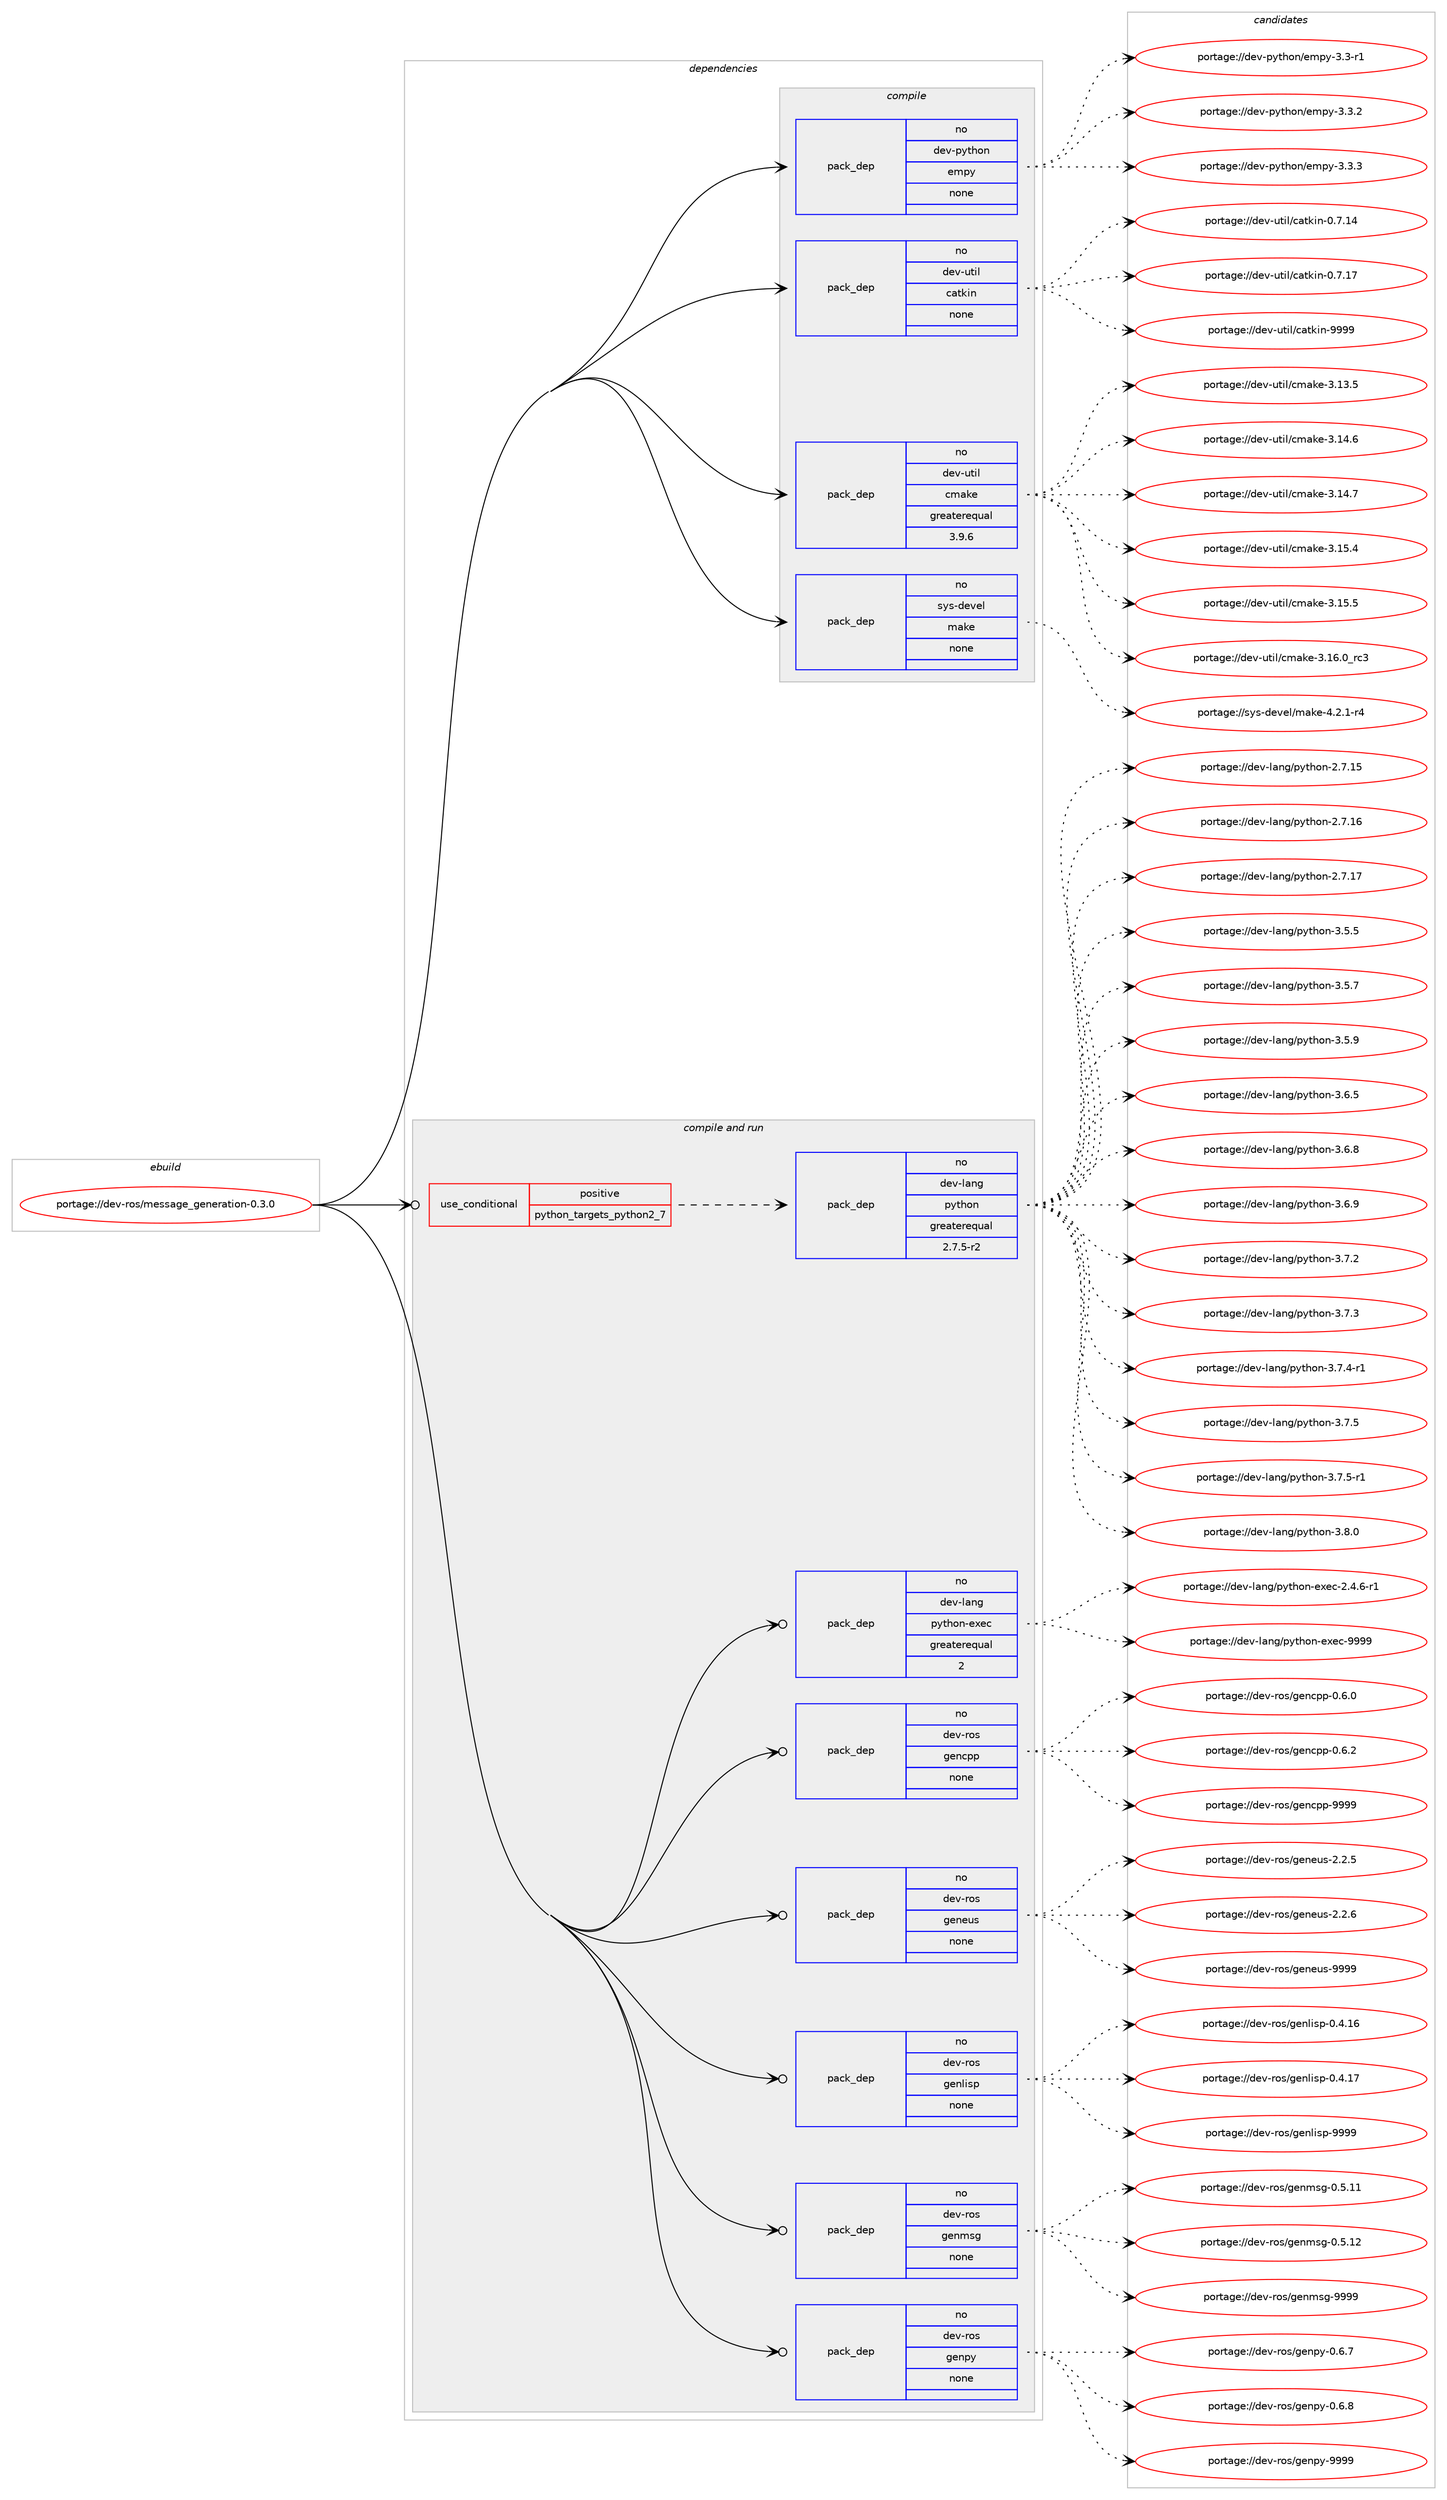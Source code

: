 digraph prolog {

# *************
# Graph options
# *************

newrank=true;
concentrate=true;
compound=true;
graph [rankdir=LR,fontname=Helvetica,fontsize=10,ranksep=1.5];#, ranksep=2.5, nodesep=0.2];
edge  [arrowhead=vee];
node  [fontname=Helvetica,fontsize=10];

# **********
# The ebuild
# **********

subgraph cluster_leftcol {
color=gray;
rank=same;
label=<<i>ebuild</i>>;
id [label="portage://dev-ros/message_generation-0.3.0", color=red, width=4, href="../dev-ros/message_generation-0.3.0.svg"];
}

# ****************
# The dependencies
# ****************

subgraph cluster_midcol {
color=gray;
label=<<i>dependencies</i>>;
subgraph cluster_compile {
fillcolor="#eeeeee";
style=filled;
label=<<i>compile</i>>;
subgraph pack144477 {
dependency191001 [label=<<TABLE BORDER="0" CELLBORDER="1" CELLSPACING="0" CELLPADDING="4" WIDTH="220"><TR><TD ROWSPAN="6" CELLPADDING="30">pack_dep</TD></TR><TR><TD WIDTH="110">no</TD></TR><TR><TD>dev-python</TD></TR><TR><TD>empy</TD></TR><TR><TD>none</TD></TR><TR><TD></TD></TR></TABLE>>, shape=none, color=blue];
}
id:e -> dependency191001:w [weight=20,style="solid",arrowhead="vee"];
subgraph pack144478 {
dependency191002 [label=<<TABLE BORDER="0" CELLBORDER="1" CELLSPACING="0" CELLPADDING="4" WIDTH="220"><TR><TD ROWSPAN="6" CELLPADDING="30">pack_dep</TD></TR><TR><TD WIDTH="110">no</TD></TR><TR><TD>dev-util</TD></TR><TR><TD>catkin</TD></TR><TR><TD>none</TD></TR><TR><TD></TD></TR></TABLE>>, shape=none, color=blue];
}
id:e -> dependency191002:w [weight=20,style="solid",arrowhead="vee"];
subgraph pack144479 {
dependency191003 [label=<<TABLE BORDER="0" CELLBORDER="1" CELLSPACING="0" CELLPADDING="4" WIDTH="220"><TR><TD ROWSPAN="6" CELLPADDING="30">pack_dep</TD></TR><TR><TD WIDTH="110">no</TD></TR><TR><TD>dev-util</TD></TR><TR><TD>cmake</TD></TR><TR><TD>greaterequal</TD></TR><TR><TD>3.9.6</TD></TR></TABLE>>, shape=none, color=blue];
}
id:e -> dependency191003:w [weight=20,style="solid",arrowhead="vee"];
subgraph pack144480 {
dependency191004 [label=<<TABLE BORDER="0" CELLBORDER="1" CELLSPACING="0" CELLPADDING="4" WIDTH="220"><TR><TD ROWSPAN="6" CELLPADDING="30">pack_dep</TD></TR><TR><TD WIDTH="110">no</TD></TR><TR><TD>sys-devel</TD></TR><TR><TD>make</TD></TR><TR><TD>none</TD></TR><TR><TD></TD></TR></TABLE>>, shape=none, color=blue];
}
id:e -> dependency191004:w [weight=20,style="solid",arrowhead="vee"];
}
subgraph cluster_compileandrun {
fillcolor="#eeeeee";
style=filled;
label=<<i>compile and run</i>>;
subgraph cond43094 {
dependency191005 [label=<<TABLE BORDER="0" CELLBORDER="1" CELLSPACING="0" CELLPADDING="4"><TR><TD ROWSPAN="3" CELLPADDING="10">use_conditional</TD></TR><TR><TD>positive</TD></TR><TR><TD>python_targets_python2_7</TD></TR></TABLE>>, shape=none, color=red];
subgraph pack144481 {
dependency191006 [label=<<TABLE BORDER="0" CELLBORDER="1" CELLSPACING="0" CELLPADDING="4" WIDTH="220"><TR><TD ROWSPAN="6" CELLPADDING="30">pack_dep</TD></TR><TR><TD WIDTH="110">no</TD></TR><TR><TD>dev-lang</TD></TR><TR><TD>python</TD></TR><TR><TD>greaterequal</TD></TR><TR><TD>2.7.5-r2</TD></TR></TABLE>>, shape=none, color=blue];
}
dependency191005:e -> dependency191006:w [weight=20,style="dashed",arrowhead="vee"];
}
id:e -> dependency191005:w [weight=20,style="solid",arrowhead="odotvee"];
subgraph pack144482 {
dependency191007 [label=<<TABLE BORDER="0" CELLBORDER="1" CELLSPACING="0" CELLPADDING="4" WIDTH="220"><TR><TD ROWSPAN="6" CELLPADDING="30">pack_dep</TD></TR><TR><TD WIDTH="110">no</TD></TR><TR><TD>dev-lang</TD></TR><TR><TD>python-exec</TD></TR><TR><TD>greaterequal</TD></TR><TR><TD>2</TD></TR></TABLE>>, shape=none, color=blue];
}
id:e -> dependency191007:w [weight=20,style="solid",arrowhead="odotvee"];
subgraph pack144483 {
dependency191008 [label=<<TABLE BORDER="0" CELLBORDER="1" CELLSPACING="0" CELLPADDING="4" WIDTH="220"><TR><TD ROWSPAN="6" CELLPADDING="30">pack_dep</TD></TR><TR><TD WIDTH="110">no</TD></TR><TR><TD>dev-ros</TD></TR><TR><TD>gencpp</TD></TR><TR><TD>none</TD></TR><TR><TD></TD></TR></TABLE>>, shape=none, color=blue];
}
id:e -> dependency191008:w [weight=20,style="solid",arrowhead="odotvee"];
subgraph pack144484 {
dependency191009 [label=<<TABLE BORDER="0" CELLBORDER="1" CELLSPACING="0" CELLPADDING="4" WIDTH="220"><TR><TD ROWSPAN="6" CELLPADDING="30">pack_dep</TD></TR><TR><TD WIDTH="110">no</TD></TR><TR><TD>dev-ros</TD></TR><TR><TD>geneus</TD></TR><TR><TD>none</TD></TR><TR><TD></TD></TR></TABLE>>, shape=none, color=blue];
}
id:e -> dependency191009:w [weight=20,style="solid",arrowhead="odotvee"];
subgraph pack144485 {
dependency191010 [label=<<TABLE BORDER="0" CELLBORDER="1" CELLSPACING="0" CELLPADDING="4" WIDTH="220"><TR><TD ROWSPAN="6" CELLPADDING="30">pack_dep</TD></TR><TR><TD WIDTH="110">no</TD></TR><TR><TD>dev-ros</TD></TR><TR><TD>genlisp</TD></TR><TR><TD>none</TD></TR><TR><TD></TD></TR></TABLE>>, shape=none, color=blue];
}
id:e -> dependency191010:w [weight=20,style="solid",arrowhead="odotvee"];
subgraph pack144486 {
dependency191011 [label=<<TABLE BORDER="0" CELLBORDER="1" CELLSPACING="0" CELLPADDING="4" WIDTH="220"><TR><TD ROWSPAN="6" CELLPADDING="30">pack_dep</TD></TR><TR><TD WIDTH="110">no</TD></TR><TR><TD>dev-ros</TD></TR><TR><TD>genmsg</TD></TR><TR><TD>none</TD></TR><TR><TD></TD></TR></TABLE>>, shape=none, color=blue];
}
id:e -> dependency191011:w [weight=20,style="solid",arrowhead="odotvee"];
subgraph pack144487 {
dependency191012 [label=<<TABLE BORDER="0" CELLBORDER="1" CELLSPACING="0" CELLPADDING="4" WIDTH="220"><TR><TD ROWSPAN="6" CELLPADDING="30">pack_dep</TD></TR><TR><TD WIDTH="110">no</TD></TR><TR><TD>dev-ros</TD></TR><TR><TD>genpy</TD></TR><TR><TD>none</TD></TR><TR><TD></TD></TR></TABLE>>, shape=none, color=blue];
}
id:e -> dependency191012:w [weight=20,style="solid",arrowhead="odotvee"];
}
subgraph cluster_run {
fillcolor="#eeeeee";
style=filled;
label=<<i>run</i>>;
}
}

# **************
# The candidates
# **************

subgraph cluster_choices {
rank=same;
color=gray;
label=<<i>candidates</i>>;

subgraph choice144477 {
color=black;
nodesep=1;
choiceportage1001011184511212111610411111047101109112121455146514511449 [label="portage://dev-python/empy-3.3-r1", color=red, width=4,href="../dev-python/empy-3.3-r1.svg"];
choiceportage1001011184511212111610411111047101109112121455146514650 [label="portage://dev-python/empy-3.3.2", color=red, width=4,href="../dev-python/empy-3.3.2.svg"];
choiceportage1001011184511212111610411111047101109112121455146514651 [label="portage://dev-python/empy-3.3.3", color=red, width=4,href="../dev-python/empy-3.3.3.svg"];
dependency191001:e -> choiceportage1001011184511212111610411111047101109112121455146514511449:w [style=dotted,weight="100"];
dependency191001:e -> choiceportage1001011184511212111610411111047101109112121455146514650:w [style=dotted,weight="100"];
dependency191001:e -> choiceportage1001011184511212111610411111047101109112121455146514651:w [style=dotted,weight="100"];
}
subgraph choice144478 {
color=black;
nodesep=1;
choiceportage1001011184511711610510847999711610710511045484655464952 [label="portage://dev-util/catkin-0.7.14", color=red, width=4,href="../dev-util/catkin-0.7.14.svg"];
choiceportage1001011184511711610510847999711610710511045484655464955 [label="portage://dev-util/catkin-0.7.17", color=red, width=4,href="../dev-util/catkin-0.7.17.svg"];
choiceportage100101118451171161051084799971161071051104557575757 [label="portage://dev-util/catkin-9999", color=red, width=4,href="../dev-util/catkin-9999.svg"];
dependency191002:e -> choiceportage1001011184511711610510847999711610710511045484655464952:w [style=dotted,weight="100"];
dependency191002:e -> choiceportage1001011184511711610510847999711610710511045484655464955:w [style=dotted,weight="100"];
dependency191002:e -> choiceportage100101118451171161051084799971161071051104557575757:w [style=dotted,weight="100"];
}
subgraph choice144479 {
color=black;
nodesep=1;
choiceportage1001011184511711610510847991099710710145514649514653 [label="portage://dev-util/cmake-3.13.5", color=red, width=4,href="../dev-util/cmake-3.13.5.svg"];
choiceportage1001011184511711610510847991099710710145514649524654 [label="portage://dev-util/cmake-3.14.6", color=red, width=4,href="../dev-util/cmake-3.14.6.svg"];
choiceportage1001011184511711610510847991099710710145514649524655 [label="portage://dev-util/cmake-3.14.7", color=red, width=4,href="../dev-util/cmake-3.14.7.svg"];
choiceportage1001011184511711610510847991099710710145514649534652 [label="portage://dev-util/cmake-3.15.4", color=red, width=4,href="../dev-util/cmake-3.15.4.svg"];
choiceportage1001011184511711610510847991099710710145514649534653 [label="portage://dev-util/cmake-3.15.5", color=red, width=4,href="../dev-util/cmake-3.15.5.svg"];
choiceportage1001011184511711610510847991099710710145514649544648951149951 [label="portage://dev-util/cmake-3.16.0_rc3", color=red, width=4,href="../dev-util/cmake-3.16.0_rc3.svg"];
dependency191003:e -> choiceportage1001011184511711610510847991099710710145514649514653:w [style=dotted,weight="100"];
dependency191003:e -> choiceportage1001011184511711610510847991099710710145514649524654:w [style=dotted,weight="100"];
dependency191003:e -> choiceportage1001011184511711610510847991099710710145514649524655:w [style=dotted,weight="100"];
dependency191003:e -> choiceportage1001011184511711610510847991099710710145514649534652:w [style=dotted,weight="100"];
dependency191003:e -> choiceportage1001011184511711610510847991099710710145514649534653:w [style=dotted,weight="100"];
dependency191003:e -> choiceportage1001011184511711610510847991099710710145514649544648951149951:w [style=dotted,weight="100"];
}
subgraph choice144480 {
color=black;
nodesep=1;
choiceportage1151211154510010111810110847109971071014552465046494511452 [label="portage://sys-devel/make-4.2.1-r4", color=red, width=4,href="../sys-devel/make-4.2.1-r4.svg"];
dependency191004:e -> choiceportage1151211154510010111810110847109971071014552465046494511452:w [style=dotted,weight="100"];
}
subgraph choice144481 {
color=black;
nodesep=1;
choiceportage10010111845108971101034711212111610411111045504655464953 [label="portage://dev-lang/python-2.7.15", color=red, width=4,href="../dev-lang/python-2.7.15.svg"];
choiceportage10010111845108971101034711212111610411111045504655464954 [label="portage://dev-lang/python-2.7.16", color=red, width=4,href="../dev-lang/python-2.7.16.svg"];
choiceportage10010111845108971101034711212111610411111045504655464955 [label="portage://dev-lang/python-2.7.17", color=red, width=4,href="../dev-lang/python-2.7.17.svg"];
choiceportage100101118451089711010347112121116104111110455146534653 [label="portage://dev-lang/python-3.5.5", color=red, width=4,href="../dev-lang/python-3.5.5.svg"];
choiceportage100101118451089711010347112121116104111110455146534655 [label="portage://dev-lang/python-3.5.7", color=red, width=4,href="../dev-lang/python-3.5.7.svg"];
choiceportage100101118451089711010347112121116104111110455146534657 [label="portage://dev-lang/python-3.5.9", color=red, width=4,href="../dev-lang/python-3.5.9.svg"];
choiceportage100101118451089711010347112121116104111110455146544653 [label="portage://dev-lang/python-3.6.5", color=red, width=4,href="../dev-lang/python-3.6.5.svg"];
choiceportage100101118451089711010347112121116104111110455146544656 [label="portage://dev-lang/python-3.6.8", color=red, width=4,href="../dev-lang/python-3.6.8.svg"];
choiceportage100101118451089711010347112121116104111110455146544657 [label="portage://dev-lang/python-3.6.9", color=red, width=4,href="../dev-lang/python-3.6.9.svg"];
choiceportage100101118451089711010347112121116104111110455146554650 [label="portage://dev-lang/python-3.7.2", color=red, width=4,href="../dev-lang/python-3.7.2.svg"];
choiceportage100101118451089711010347112121116104111110455146554651 [label="portage://dev-lang/python-3.7.3", color=red, width=4,href="../dev-lang/python-3.7.3.svg"];
choiceportage1001011184510897110103471121211161041111104551465546524511449 [label="portage://dev-lang/python-3.7.4-r1", color=red, width=4,href="../dev-lang/python-3.7.4-r1.svg"];
choiceportage100101118451089711010347112121116104111110455146554653 [label="portage://dev-lang/python-3.7.5", color=red, width=4,href="../dev-lang/python-3.7.5.svg"];
choiceportage1001011184510897110103471121211161041111104551465546534511449 [label="portage://dev-lang/python-3.7.5-r1", color=red, width=4,href="../dev-lang/python-3.7.5-r1.svg"];
choiceportage100101118451089711010347112121116104111110455146564648 [label="portage://dev-lang/python-3.8.0", color=red, width=4,href="../dev-lang/python-3.8.0.svg"];
dependency191006:e -> choiceportage10010111845108971101034711212111610411111045504655464953:w [style=dotted,weight="100"];
dependency191006:e -> choiceportage10010111845108971101034711212111610411111045504655464954:w [style=dotted,weight="100"];
dependency191006:e -> choiceportage10010111845108971101034711212111610411111045504655464955:w [style=dotted,weight="100"];
dependency191006:e -> choiceportage100101118451089711010347112121116104111110455146534653:w [style=dotted,weight="100"];
dependency191006:e -> choiceportage100101118451089711010347112121116104111110455146534655:w [style=dotted,weight="100"];
dependency191006:e -> choiceportage100101118451089711010347112121116104111110455146534657:w [style=dotted,weight="100"];
dependency191006:e -> choiceportage100101118451089711010347112121116104111110455146544653:w [style=dotted,weight="100"];
dependency191006:e -> choiceportage100101118451089711010347112121116104111110455146544656:w [style=dotted,weight="100"];
dependency191006:e -> choiceportage100101118451089711010347112121116104111110455146544657:w [style=dotted,weight="100"];
dependency191006:e -> choiceportage100101118451089711010347112121116104111110455146554650:w [style=dotted,weight="100"];
dependency191006:e -> choiceportage100101118451089711010347112121116104111110455146554651:w [style=dotted,weight="100"];
dependency191006:e -> choiceportage1001011184510897110103471121211161041111104551465546524511449:w [style=dotted,weight="100"];
dependency191006:e -> choiceportage100101118451089711010347112121116104111110455146554653:w [style=dotted,weight="100"];
dependency191006:e -> choiceportage1001011184510897110103471121211161041111104551465546534511449:w [style=dotted,weight="100"];
dependency191006:e -> choiceportage100101118451089711010347112121116104111110455146564648:w [style=dotted,weight="100"];
}
subgraph choice144482 {
color=black;
nodesep=1;
choiceportage10010111845108971101034711212111610411111045101120101994550465246544511449 [label="portage://dev-lang/python-exec-2.4.6-r1", color=red, width=4,href="../dev-lang/python-exec-2.4.6-r1.svg"];
choiceportage10010111845108971101034711212111610411111045101120101994557575757 [label="portage://dev-lang/python-exec-9999", color=red, width=4,href="../dev-lang/python-exec-9999.svg"];
dependency191007:e -> choiceportage10010111845108971101034711212111610411111045101120101994550465246544511449:w [style=dotted,weight="100"];
dependency191007:e -> choiceportage10010111845108971101034711212111610411111045101120101994557575757:w [style=dotted,weight="100"];
}
subgraph choice144483 {
color=black;
nodesep=1;
choiceportage100101118451141111154710310111099112112454846544648 [label="portage://dev-ros/gencpp-0.6.0", color=red, width=4,href="../dev-ros/gencpp-0.6.0.svg"];
choiceportage100101118451141111154710310111099112112454846544650 [label="portage://dev-ros/gencpp-0.6.2", color=red, width=4,href="../dev-ros/gencpp-0.6.2.svg"];
choiceportage1001011184511411111547103101110991121124557575757 [label="portage://dev-ros/gencpp-9999", color=red, width=4,href="../dev-ros/gencpp-9999.svg"];
dependency191008:e -> choiceportage100101118451141111154710310111099112112454846544648:w [style=dotted,weight="100"];
dependency191008:e -> choiceportage100101118451141111154710310111099112112454846544650:w [style=dotted,weight="100"];
dependency191008:e -> choiceportage1001011184511411111547103101110991121124557575757:w [style=dotted,weight="100"];
}
subgraph choice144484 {
color=black;
nodesep=1;
choiceportage1001011184511411111547103101110101117115455046504653 [label="portage://dev-ros/geneus-2.2.5", color=red, width=4,href="../dev-ros/geneus-2.2.5.svg"];
choiceportage1001011184511411111547103101110101117115455046504654 [label="portage://dev-ros/geneus-2.2.6", color=red, width=4,href="../dev-ros/geneus-2.2.6.svg"];
choiceportage10010111845114111115471031011101011171154557575757 [label="portage://dev-ros/geneus-9999", color=red, width=4,href="../dev-ros/geneus-9999.svg"];
dependency191009:e -> choiceportage1001011184511411111547103101110101117115455046504653:w [style=dotted,weight="100"];
dependency191009:e -> choiceportage1001011184511411111547103101110101117115455046504654:w [style=dotted,weight="100"];
dependency191009:e -> choiceportage10010111845114111115471031011101011171154557575757:w [style=dotted,weight="100"];
}
subgraph choice144485 {
color=black;
nodesep=1;
choiceportage100101118451141111154710310111010810511511245484652464954 [label="portage://dev-ros/genlisp-0.4.16", color=red, width=4,href="../dev-ros/genlisp-0.4.16.svg"];
choiceportage100101118451141111154710310111010810511511245484652464955 [label="portage://dev-ros/genlisp-0.4.17", color=red, width=4,href="../dev-ros/genlisp-0.4.17.svg"];
choiceportage10010111845114111115471031011101081051151124557575757 [label="portage://dev-ros/genlisp-9999", color=red, width=4,href="../dev-ros/genlisp-9999.svg"];
dependency191010:e -> choiceportage100101118451141111154710310111010810511511245484652464954:w [style=dotted,weight="100"];
dependency191010:e -> choiceportage100101118451141111154710310111010810511511245484652464955:w [style=dotted,weight="100"];
dependency191010:e -> choiceportage10010111845114111115471031011101081051151124557575757:w [style=dotted,weight="100"];
}
subgraph choice144486 {
color=black;
nodesep=1;
choiceportage100101118451141111154710310111010911510345484653464949 [label="portage://dev-ros/genmsg-0.5.11", color=red, width=4,href="../dev-ros/genmsg-0.5.11.svg"];
choiceportage100101118451141111154710310111010911510345484653464950 [label="portage://dev-ros/genmsg-0.5.12", color=red, width=4,href="../dev-ros/genmsg-0.5.12.svg"];
choiceportage10010111845114111115471031011101091151034557575757 [label="portage://dev-ros/genmsg-9999", color=red, width=4,href="../dev-ros/genmsg-9999.svg"];
dependency191011:e -> choiceportage100101118451141111154710310111010911510345484653464949:w [style=dotted,weight="100"];
dependency191011:e -> choiceportage100101118451141111154710310111010911510345484653464950:w [style=dotted,weight="100"];
dependency191011:e -> choiceportage10010111845114111115471031011101091151034557575757:w [style=dotted,weight="100"];
}
subgraph choice144487 {
color=black;
nodesep=1;
choiceportage1001011184511411111547103101110112121454846544655 [label="portage://dev-ros/genpy-0.6.7", color=red, width=4,href="../dev-ros/genpy-0.6.7.svg"];
choiceportage1001011184511411111547103101110112121454846544656 [label="portage://dev-ros/genpy-0.6.8", color=red, width=4,href="../dev-ros/genpy-0.6.8.svg"];
choiceportage10010111845114111115471031011101121214557575757 [label="portage://dev-ros/genpy-9999", color=red, width=4,href="../dev-ros/genpy-9999.svg"];
dependency191012:e -> choiceportage1001011184511411111547103101110112121454846544655:w [style=dotted,weight="100"];
dependency191012:e -> choiceportage1001011184511411111547103101110112121454846544656:w [style=dotted,weight="100"];
dependency191012:e -> choiceportage10010111845114111115471031011101121214557575757:w [style=dotted,weight="100"];
}
}

}
